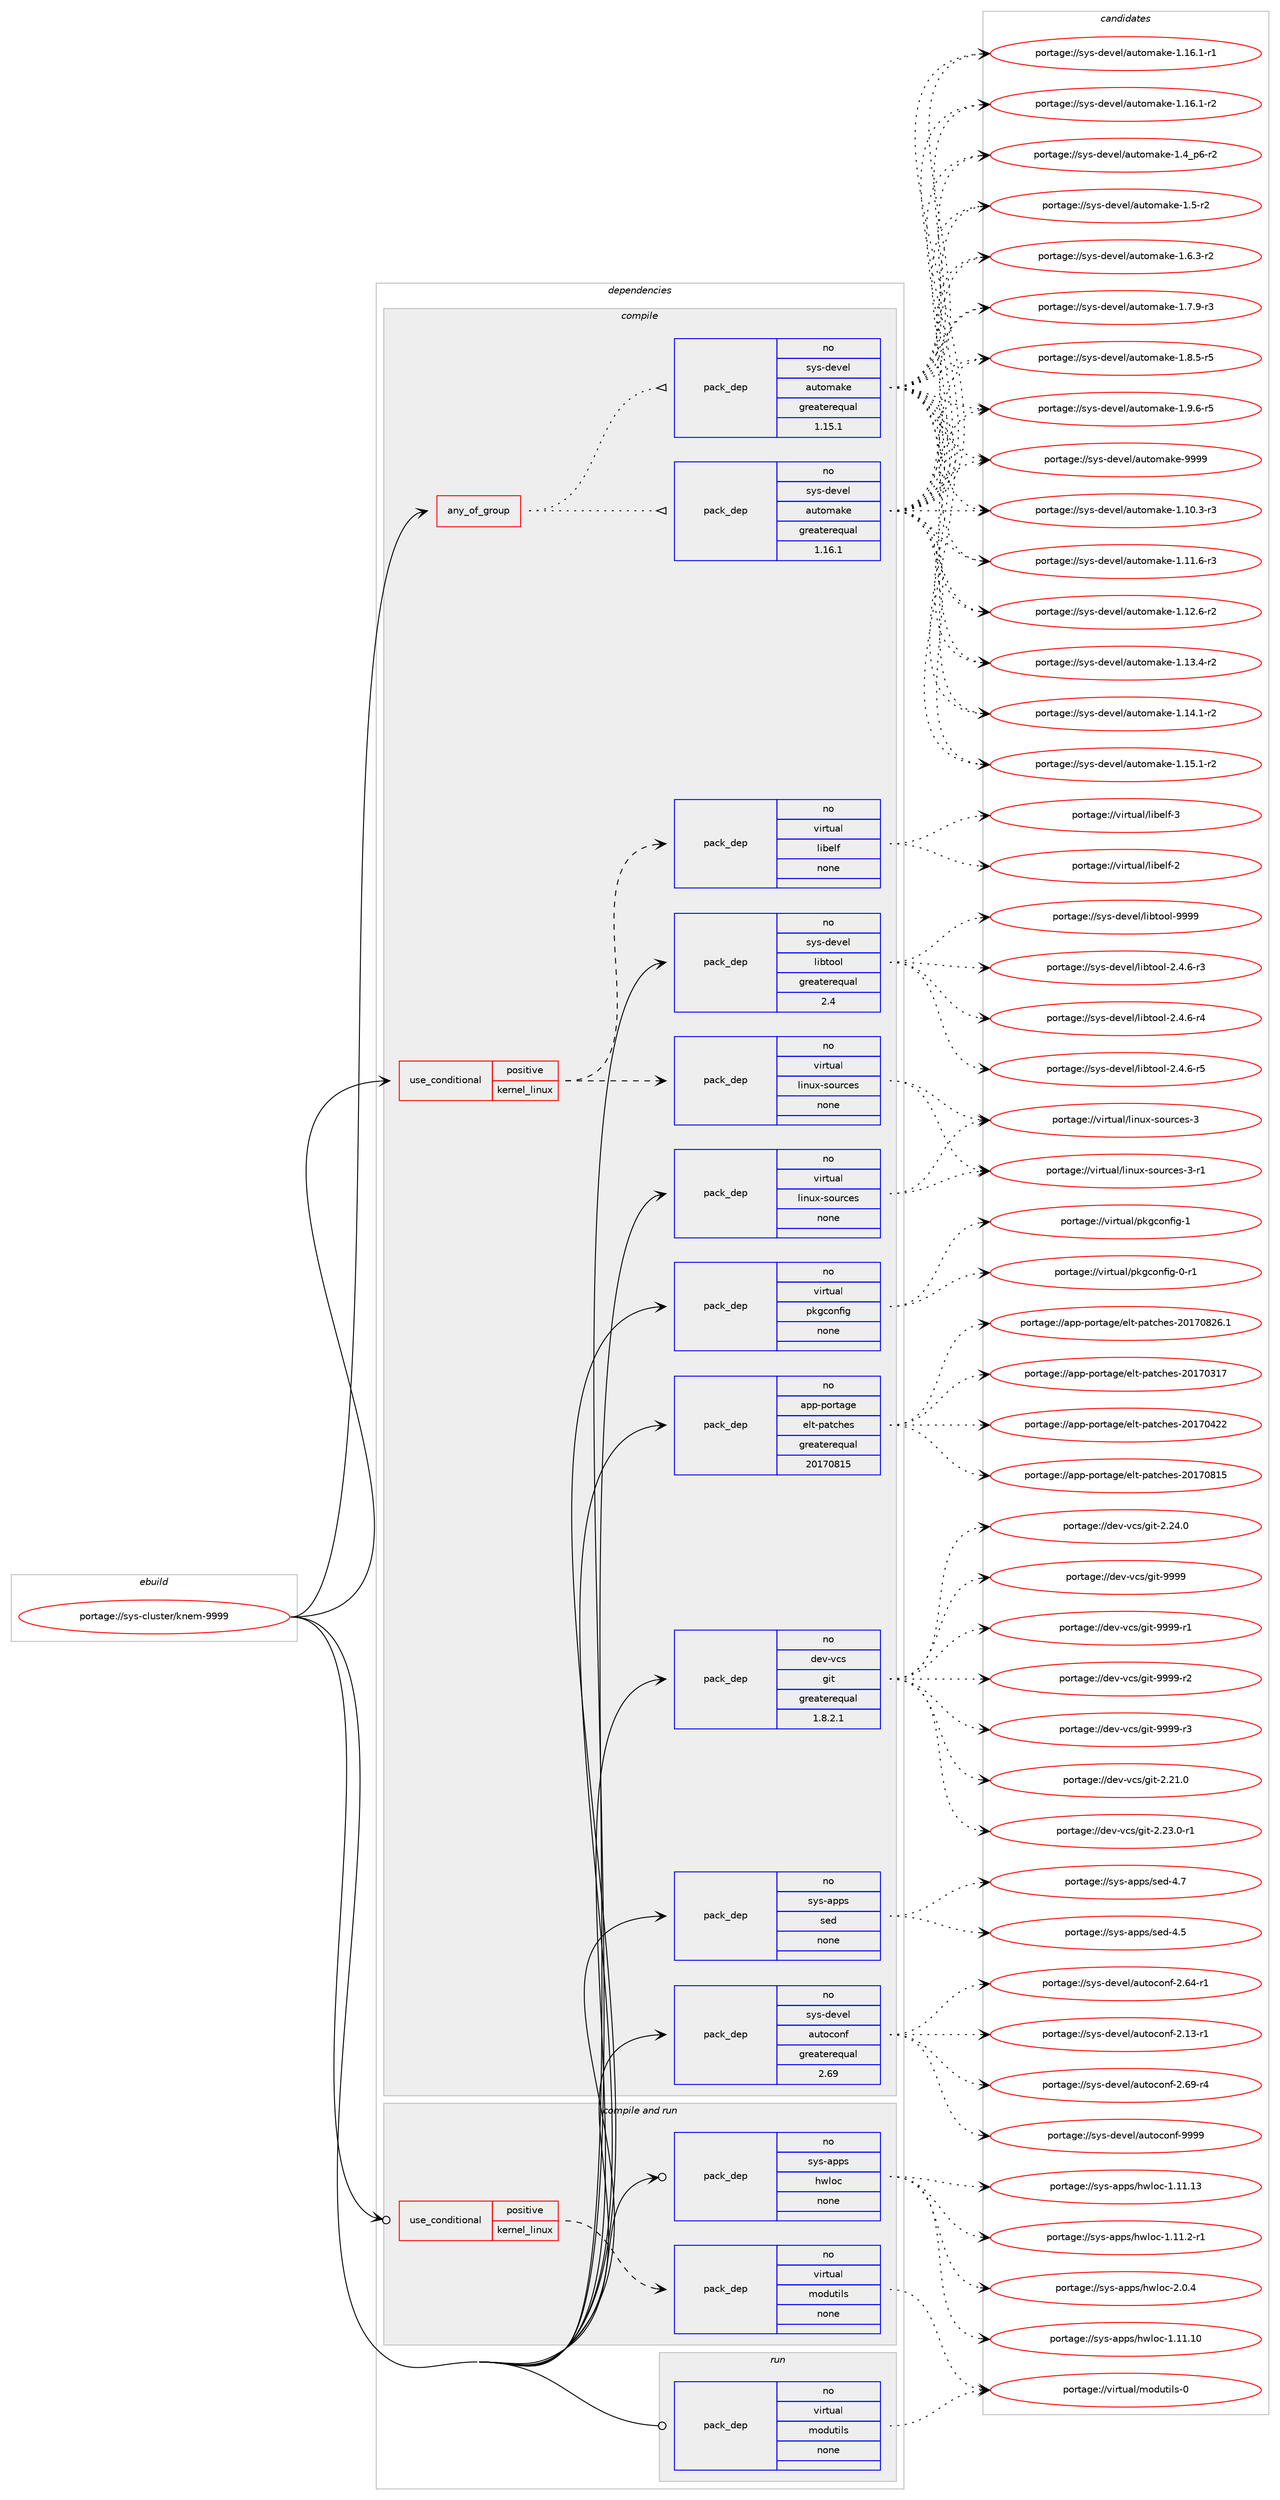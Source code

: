digraph prolog {

# *************
# Graph options
# *************

newrank=true;
concentrate=true;
compound=true;
graph [rankdir=LR,fontname=Helvetica,fontsize=10,ranksep=1.5];#, ranksep=2.5, nodesep=0.2];
edge  [arrowhead=vee];
node  [fontname=Helvetica,fontsize=10];

# **********
# The ebuild
# **********

subgraph cluster_leftcol {
color=gray;
rank=same;
label=<<i>ebuild</i>>;
id [label="portage://sys-cluster/knem-9999", color=red, width=4, href="../sys-cluster/knem-9999.svg"];
}

# ****************
# The dependencies
# ****************

subgraph cluster_midcol {
color=gray;
label=<<i>dependencies</i>>;
subgraph cluster_compile {
fillcolor="#eeeeee";
style=filled;
label=<<i>compile</i>>;
subgraph any6774 {
dependency418035 [label=<<TABLE BORDER="0" CELLBORDER="1" CELLSPACING="0" CELLPADDING="4"><TR><TD CELLPADDING="10">any_of_group</TD></TR></TABLE>>, shape=none, color=red];subgraph pack309561 {
dependency418036 [label=<<TABLE BORDER="0" CELLBORDER="1" CELLSPACING="0" CELLPADDING="4" WIDTH="220"><TR><TD ROWSPAN="6" CELLPADDING="30">pack_dep</TD></TR><TR><TD WIDTH="110">no</TD></TR><TR><TD>sys-devel</TD></TR><TR><TD>automake</TD></TR><TR><TD>greaterequal</TD></TR><TR><TD>1.16.1</TD></TR></TABLE>>, shape=none, color=blue];
}
dependency418035:e -> dependency418036:w [weight=20,style="dotted",arrowhead="oinv"];
subgraph pack309562 {
dependency418037 [label=<<TABLE BORDER="0" CELLBORDER="1" CELLSPACING="0" CELLPADDING="4" WIDTH="220"><TR><TD ROWSPAN="6" CELLPADDING="30">pack_dep</TD></TR><TR><TD WIDTH="110">no</TD></TR><TR><TD>sys-devel</TD></TR><TR><TD>automake</TD></TR><TR><TD>greaterequal</TD></TR><TR><TD>1.15.1</TD></TR></TABLE>>, shape=none, color=blue];
}
dependency418035:e -> dependency418037:w [weight=20,style="dotted",arrowhead="oinv"];
}
id:e -> dependency418035:w [weight=20,style="solid",arrowhead="vee"];
subgraph cond101471 {
dependency418038 [label=<<TABLE BORDER="0" CELLBORDER="1" CELLSPACING="0" CELLPADDING="4"><TR><TD ROWSPAN="3" CELLPADDING="10">use_conditional</TD></TR><TR><TD>positive</TD></TR><TR><TD>kernel_linux</TD></TR></TABLE>>, shape=none, color=red];
subgraph pack309563 {
dependency418039 [label=<<TABLE BORDER="0" CELLBORDER="1" CELLSPACING="0" CELLPADDING="4" WIDTH="220"><TR><TD ROWSPAN="6" CELLPADDING="30">pack_dep</TD></TR><TR><TD WIDTH="110">no</TD></TR><TR><TD>virtual</TD></TR><TR><TD>linux-sources</TD></TR><TR><TD>none</TD></TR><TR><TD></TD></TR></TABLE>>, shape=none, color=blue];
}
dependency418038:e -> dependency418039:w [weight=20,style="dashed",arrowhead="vee"];
subgraph pack309564 {
dependency418040 [label=<<TABLE BORDER="0" CELLBORDER="1" CELLSPACING="0" CELLPADDING="4" WIDTH="220"><TR><TD ROWSPAN="6" CELLPADDING="30">pack_dep</TD></TR><TR><TD WIDTH="110">no</TD></TR><TR><TD>virtual</TD></TR><TR><TD>libelf</TD></TR><TR><TD>none</TD></TR><TR><TD></TD></TR></TABLE>>, shape=none, color=blue];
}
dependency418038:e -> dependency418040:w [weight=20,style="dashed",arrowhead="vee"];
}
id:e -> dependency418038:w [weight=20,style="solid",arrowhead="vee"];
subgraph pack309565 {
dependency418041 [label=<<TABLE BORDER="0" CELLBORDER="1" CELLSPACING="0" CELLPADDING="4" WIDTH="220"><TR><TD ROWSPAN="6" CELLPADDING="30">pack_dep</TD></TR><TR><TD WIDTH="110">no</TD></TR><TR><TD>app-portage</TD></TR><TR><TD>elt-patches</TD></TR><TR><TD>greaterequal</TD></TR><TR><TD>20170815</TD></TR></TABLE>>, shape=none, color=blue];
}
id:e -> dependency418041:w [weight=20,style="solid",arrowhead="vee"];
subgraph pack309566 {
dependency418042 [label=<<TABLE BORDER="0" CELLBORDER="1" CELLSPACING="0" CELLPADDING="4" WIDTH="220"><TR><TD ROWSPAN="6" CELLPADDING="30">pack_dep</TD></TR><TR><TD WIDTH="110">no</TD></TR><TR><TD>dev-vcs</TD></TR><TR><TD>git</TD></TR><TR><TD>greaterequal</TD></TR><TR><TD>1.8.2.1</TD></TR></TABLE>>, shape=none, color=blue];
}
id:e -> dependency418042:w [weight=20,style="solid",arrowhead="vee"];
subgraph pack309567 {
dependency418043 [label=<<TABLE BORDER="0" CELLBORDER="1" CELLSPACING="0" CELLPADDING="4" WIDTH="220"><TR><TD ROWSPAN="6" CELLPADDING="30">pack_dep</TD></TR><TR><TD WIDTH="110">no</TD></TR><TR><TD>sys-apps</TD></TR><TR><TD>sed</TD></TR><TR><TD>none</TD></TR><TR><TD></TD></TR></TABLE>>, shape=none, color=blue];
}
id:e -> dependency418043:w [weight=20,style="solid",arrowhead="vee"];
subgraph pack309568 {
dependency418044 [label=<<TABLE BORDER="0" CELLBORDER="1" CELLSPACING="0" CELLPADDING="4" WIDTH="220"><TR><TD ROWSPAN="6" CELLPADDING="30">pack_dep</TD></TR><TR><TD WIDTH="110">no</TD></TR><TR><TD>sys-devel</TD></TR><TR><TD>autoconf</TD></TR><TR><TD>greaterequal</TD></TR><TR><TD>2.69</TD></TR></TABLE>>, shape=none, color=blue];
}
id:e -> dependency418044:w [weight=20,style="solid",arrowhead="vee"];
subgraph pack309569 {
dependency418045 [label=<<TABLE BORDER="0" CELLBORDER="1" CELLSPACING="0" CELLPADDING="4" WIDTH="220"><TR><TD ROWSPAN="6" CELLPADDING="30">pack_dep</TD></TR><TR><TD WIDTH="110">no</TD></TR><TR><TD>sys-devel</TD></TR><TR><TD>libtool</TD></TR><TR><TD>greaterequal</TD></TR><TR><TD>2.4</TD></TR></TABLE>>, shape=none, color=blue];
}
id:e -> dependency418045:w [weight=20,style="solid",arrowhead="vee"];
subgraph pack309570 {
dependency418046 [label=<<TABLE BORDER="0" CELLBORDER="1" CELLSPACING="0" CELLPADDING="4" WIDTH="220"><TR><TD ROWSPAN="6" CELLPADDING="30">pack_dep</TD></TR><TR><TD WIDTH="110">no</TD></TR><TR><TD>virtual</TD></TR><TR><TD>linux-sources</TD></TR><TR><TD>none</TD></TR><TR><TD></TD></TR></TABLE>>, shape=none, color=blue];
}
id:e -> dependency418046:w [weight=20,style="solid",arrowhead="vee"];
subgraph pack309571 {
dependency418047 [label=<<TABLE BORDER="0" CELLBORDER="1" CELLSPACING="0" CELLPADDING="4" WIDTH="220"><TR><TD ROWSPAN="6" CELLPADDING="30">pack_dep</TD></TR><TR><TD WIDTH="110">no</TD></TR><TR><TD>virtual</TD></TR><TR><TD>pkgconfig</TD></TR><TR><TD>none</TD></TR><TR><TD></TD></TR></TABLE>>, shape=none, color=blue];
}
id:e -> dependency418047:w [weight=20,style="solid",arrowhead="vee"];
}
subgraph cluster_compileandrun {
fillcolor="#eeeeee";
style=filled;
label=<<i>compile and run</i>>;
subgraph cond101472 {
dependency418048 [label=<<TABLE BORDER="0" CELLBORDER="1" CELLSPACING="0" CELLPADDING="4"><TR><TD ROWSPAN="3" CELLPADDING="10">use_conditional</TD></TR><TR><TD>positive</TD></TR><TR><TD>kernel_linux</TD></TR></TABLE>>, shape=none, color=red];
subgraph pack309572 {
dependency418049 [label=<<TABLE BORDER="0" CELLBORDER="1" CELLSPACING="0" CELLPADDING="4" WIDTH="220"><TR><TD ROWSPAN="6" CELLPADDING="30">pack_dep</TD></TR><TR><TD WIDTH="110">no</TD></TR><TR><TD>virtual</TD></TR><TR><TD>modutils</TD></TR><TR><TD>none</TD></TR><TR><TD></TD></TR></TABLE>>, shape=none, color=blue];
}
dependency418048:e -> dependency418049:w [weight=20,style="dashed",arrowhead="vee"];
}
id:e -> dependency418048:w [weight=20,style="solid",arrowhead="odotvee"];
subgraph pack309573 {
dependency418050 [label=<<TABLE BORDER="0" CELLBORDER="1" CELLSPACING="0" CELLPADDING="4" WIDTH="220"><TR><TD ROWSPAN="6" CELLPADDING="30">pack_dep</TD></TR><TR><TD WIDTH="110">no</TD></TR><TR><TD>sys-apps</TD></TR><TR><TD>hwloc</TD></TR><TR><TD>none</TD></TR><TR><TD></TD></TR></TABLE>>, shape=none, color=blue];
}
id:e -> dependency418050:w [weight=20,style="solid",arrowhead="odotvee"];
}
subgraph cluster_run {
fillcolor="#eeeeee";
style=filled;
label=<<i>run</i>>;
subgraph pack309574 {
dependency418051 [label=<<TABLE BORDER="0" CELLBORDER="1" CELLSPACING="0" CELLPADDING="4" WIDTH="220"><TR><TD ROWSPAN="6" CELLPADDING="30">pack_dep</TD></TR><TR><TD WIDTH="110">no</TD></TR><TR><TD>virtual</TD></TR><TR><TD>modutils</TD></TR><TR><TD>none</TD></TR><TR><TD></TD></TR></TABLE>>, shape=none, color=blue];
}
id:e -> dependency418051:w [weight=20,style="solid",arrowhead="odot"];
}
}

# **************
# The candidates
# **************

subgraph cluster_choices {
rank=same;
color=gray;
label=<<i>candidates</i>>;

subgraph choice309561 {
color=black;
nodesep=1;
choiceportage11512111545100101118101108479711711611110997107101454946494846514511451 [label="portage://sys-devel/automake-1.10.3-r3", color=red, width=4,href="../sys-devel/automake-1.10.3-r3.svg"];
choiceportage11512111545100101118101108479711711611110997107101454946494946544511451 [label="portage://sys-devel/automake-1.11.6-r3", color=red, width=4,href="../sys-devel/automake-1.11.6-r3.svg"];
choiceportage11512111545100101118101108479711711611110997107101454946495046544511450 [label="portage://sys-devel/automake-1.12.6-r2", color=red, width=4,href="../sys-devel/automake-1.12.6-r2.svg"];
choiceportage11512111545100101118101108479711711611110997107101454946495146524511450 [label="portage://sys-devel/automake-1.13.4-r2", color=red, width=4,href="../sys-devel/automake-1.13.4-r2.svg"];
choiceportage11512111545100101118101108479711711611110997107101454946495246494511450 [label="portage://sys-devel/automake-1.14.1-r2", color=red, width=4,href="../sys-devel/automake-1.14.1-r2.svg"];
choiceportage11512111545100101118101108479711711611110997107101454946495346494511450 [label="portage://sys-devel/automake-1.15.1-r2", color=red, width=4,href="../sys-devel/automake-1.15.1-r2.svg"];
choiceportage11512111545100101118101108479711711611110997107101454946495446494511449 [label="portage://sys-devel/automake-1.16.1-r1", color=red, width=4,href="../sys-devel/automake-1.16.1-r1.svg"];
choiceportage11512111545100101118101108479711711611110997107101454946495446494511450 [label="portage://sys-devel/automake-1.16.1-r2", color=red, width=4,href="../sys-devel/automake-1.16.1-r2.svg"];
choiceportage115121115451001011181011084797117116111109971071014549465295112544511450 [label="portage://sys-devel/automake-1.4_p6-r2", color=red, width=4,href="../sys-devel/automake-1.4_p6-r2.svg"];
choiceportage11512111545100101118101108479711711611110997107101454946534511450 [label="portage://sys-devel/automake-1.5-r2", color=red, width=4,href="../sys-devel/automake-1.5-r2.svg"];
choiceportage115121115451001011181011084797117116111109971071014549465446514511450 [label="portage://sys-devel/automake-1.6.3-r2", color=red, width=4,href="../sys-devel/automake-1.6.3-r2.svg"];
choiceportage115121115451001011181011084797117116111109971071014549465546574511451 [label="portage://sys-devel/automake-1.7.9-r3", color=red, width=4,href="../sys-devel/automake-1.7.9-r3.svg"];
choiceportage115121115451001011181011084797117116111109971071014549465646534511453 [label="portage://sys-devel/automake-1.8.5-r5", color=red, width=4,href="../sys-devel/automake-1.8.5-r5.svg"];
choiceportage115121115451001011181011084797117116111109971071014549465746544511453 [label="portage://sys-devel/automake-1.9.6-r5", color=red, width=4,href="../sys-devel/automake-1.9.6-r5.svg"];
choiceportage115121115451001011181011084797117116111109971071014557575757 [label="portage://sys-devel/automake-9999", color=red, width=4,href="../sys-devel/automake-9999.svg"];
dependency418036:e -> choiceportage11512111545100101118101108479711711611110997107101454946494846514511451:w [style=dotted,weight="100"];
dependency418036:e -> choiceportage11512111545100101118101108479711711611110997107101454946494946544511451:w [style=dotted,weight="100"];
dependency418036:e -> choiceportage11512111545100101118101108479711711611110997107101454946495046544511450:w [style=dotted,weight="100"];
dependency418036:e -> choiceportage11512111545100101118101108479711711611110997107101454946495146524511450:w [style=dotted,weight="100"];
dependency418036:e -> choiceportage11512111545100101118101108479711711611110997107101454946495246494511450:w [style=dotted,weight="100"];
dependency418036:e -> choiceportage11512111545100101118101108479711711611110997107101454946495346494511450:w [style=dotted,weight="100"];
dependency418036:e -> choiceportage11512111545100101118101108479711711611110997107101454946495446494511449:w [style=dotted,weight="100"];
dependency418036:e -> choiceportage11512111545100101118101108479711711611110997107101454946495446494511450:w [style=dotted,weight="100"];
dependency418036:e -> choiceportage115121115451001011181011084797117116111109971071014549465295112544511450:w [style=dotted,weight="100"];
dependency418036:e -> choiceportage11512111545100101118101108479711711611110997107101454946534511450:w [style=dotted,weight="100"];
dependency418036:e -> choiceportage115121115451001011181011084797117116111109971071014549465446514511450:w [style=dotted,weight="100"];
dependency418036:e -> choiceportage115121115451001011181011084797117116111109971071014549465546574511451:w [style=dotted,weight="100"];
dependency418036:e -> choiceportage115121115451001011181011084797117116111109971071014549465646534511453:w [style=dotted,weight="100"];
dependency418036:e -> choiceportage115121115451001011181011084797117116111109971071014549465746544511453:w [style=dotted,weight="100"];
dependency418036:e -> choiceportage115121115451001011181011084797117116111109971071014557575757:w [style=dotted,weight="100"];
}
subgraph choice309562 {
color=black;
nodesep=1;
choiceportage11512111545100101118101108479711711611110997107101454946494846514511451 [label="portage://sys-devel/automake-1.10.3-r3", color=red, width=4,href="../sys-devel/automake-1.10.3-r3.svg"];
choiceportage11512111545100101118101108479711711611110997107101454946494946544511451 [label="portage://sys-devel/automake-1.11.6-r3", color=red, width=4,href="../sys-devel/automake-1.11.6-r3.svg"];
choiceportage11512111545100101118101108479711711611110997107101454946495046544511450 [label="portage://sys-devel/automake-1.12.6-r2", color=red, width=4,href="../sys-devel/automake-1.12.6-r2.svg"];
choiceportage11512111545100101118101108479711711611110997107101454946495146524511450 [label="portage://sys-devel/automake-1.13.4-r2", color=red, width=4,href="../sys-devel/automake-1.13.4-r2.svg"];
choiceportage11512111545100101118101108479711711611110997107101454946495246494511450 [label="portage://sys-devel/automake-1.14.1-r2", color=red, width=4,href="../sys-devel/automake-1.14.1-r2.svg"];
choiceportage11512111545100101118101108479711711611110997107101454946495346494511450 [label="portage://sys-devel/automake-1.15.1-r2", color=red, width=4,href="../sys-devel/automake-1.15.1-r2.svg"];
choiceportage11512111545100101118101108479711711611110997107101454946495446494511449 [label="portage://sys-devel/automake-1.16.1-r1", color=red, width=4,href="../sys-devel/automake-1.16.1-r1.svg"];
choiceportage11512111545100101118101108479711711611110997107101454946495446494511450 [label="portage://sys-devel/automake-1.16.1-r2", color=red, width=4,href="../sys-devel/automake-1.16.1-r2.svg"];
choiceportage115121115451001011181011084797117116111109971071014549465295112544511450 [label="portage://sys-devel/automake-1.4_p6-r2", color=red, width=4,href="../sys-devel/automake-1.4_p6-r2.svg"];
choiceportage11512111545100101118101108479711711611110997107101454946534511450 [label="portage://sys-devel/automake-1.5-r2", color=red, width=4,href="../sys-devel/automake-1.5-r2.svg"];
choiceportage115121115451001011181011084797117116111109971071014549465446514511450 [label="portage://sys-devel/automake-1.6.3-r2", color=red, width=4,href="../sys-devel/automake-1.6.3-r2.svg"];
choiceportage115121115451001011181011084797117116111109971071014549465546574511451 [label="portage://sys-devel/automake-1.7.9-r3", color=red, width=4,href="../sys-devel/automake-1.7.9-r3.svg"];
choiceportage115121115451001011181011084797117116111109971071014549465646534511453 [label="portage://sys-devel/automake-1.8.5-r5", color=red, width=4,href="../sys-devel/automake-1.8.5-r5.svg"];
choiceportage115121115451001011181011084797117116111109971071014549465746544511453 [label="portage://sys-devel/automake-1.9.6-r5", color=red, width=4,href="../sys-devel/automake-1.9.6-r5.svg"];
choiceportage115121115451001011181011084797117116111109971071014557575757 [label="portage://sys-devel/automake-9999", color=red, width=4,href="../sys-devel/automake-9999.svg"];
dependency418037:e -> choiceportage11512111545100101118101108479711711611110997107101454946494846514511451:w [style=dotted,weight="100"];
dependency418037:e -> choiceportage11512111545100101118101108479711711611110997107101454946494946544511451:w [style=dotted,weight="100"];
dependency418037:e -> choiceportage11512111545100101118101108479711711611110997107101454946495046544511450:w [style=dotted,weight="100"];
dependency418037:e -> choiceportage11512111545100101118101108479711711611110997107101454946495146524511450:w [style=dotted,weight="100"];
dependency418037:e -> choiceportage11512111545100101118101108479711711611110997107101454946495246494511450:w [style=dotted,weight="100"];
dependency418037:e -> choiceportage11512111545100101118101108479711711611110997107101454946495346494511450:w [style=dotted,weight="100"];
dependency418037:e -> choiceportage11512111545100101118101108479711711611110997107101454946495446494511449:w [style=dotted,weight="100"];
dependency418037:e -> choiceportage11512111545100101118101108479711711611110997107101454946495446494511450:w [style=dotted,weight="100"];
dependency418037:e -> choiceportage115121115451001011181011084797117116111109971071014549465295112544511450:w [style=dotted,weight="100"];
dependency418037:e -> choiceportage11512111545100101118101108479711711611110997107101454946534511450:w [style=dotted,weight="100"];
dependency418037:e -> choiceportage115121115451001011181011084797117116111109971071014549465446514511450:w [style=dotted,weight="100"];
dependency418037:e -> choiceportage115121115451001011181011084797117116111109971071014549465546574511451:w [style=dotted,weight="100"];
dependency418037:e -> choiceportage115121115451001011181011084797117116111109971071014549465646534511453:w [style=dotted,weight="100"];
dependency418037:e -> choiceportage115121115451001011181011084797117116111109971071014549465746544511453:w [style=dotted,weight="100"];
dependency418037:e -> choiceportage115121115451001011181011084797117116111109971071014557575757:w [style=dotted,weight="100"];
}
subgraph choice309563 {
color=black;
nodesep=1;
choiceportage118105114116117971084710810511011712045115111117114991011154551 [label="portage://virtual/linux-sources-3", color=red, width=4,href="../virtual/linux-sources-3.svg"];
choiceportage1181051141161179710847108105110117120451151111171149910111545514511449 [label="portage://virtual/linux-sources-3-r1", color=red, width=4,href="../virtual/linux-sources-3-r1.svg"];
dependency418039:e -> choiceportage118105114116117971084710810511011712045115111117114991011154551:w [style=dotted,weight="100"];
dependency418039:e -> choiceportage1181051141161179710847108105110117120451151111171149910111545514511449:w [style=dotted,weight="100"];
}
subgraph choice309564 {
color=black;
nodesep=1;
choiceportage1181051141161179710847108105981011081024550 [label="portage://virtual/libelf-2", color=red, width=4,href="../virtual/libelf-2.svg"];
choiceportage1181051141161179710847108105981011081024551 [label="portage://virtual/libelf-3", color=red, width=4,href="../virtual/libelf-3.svg"];
dependency418040:e -> choiceportage1181051141161179710847108105981011081024550:w [style=dotted,weight="100"];
dependency418040:e -> choiceportage1181051141161179710847108105981011081024551:w [style=dotted,weight="100"];
}
subgraph choice309565 {
color=black;
nodesep=1;
choiceportage97112112451121111141169710310147101108116451129711699104101115455048495548514955 [label="portage://app-portage/elt-patches-20170317", color=red, width=4,href="../app-portage/elt-patches-20170317.svg"];
choiceportage97112112451121111141169710310147101108116451129711699104101115455048495548525050 [label="portage://app-portage/elt-patches-20170422", color=red, width=4,href="../app-portage/elt-patches-20170422.svg"];
choiceportage97112112451121111141169710310147101108116451129711699104101115455048495548564953 [label="portage://app-portage/elt-patches-20170815", color=red, width=4,href="../app-portage/elt-patches-20170815.svg"];
choiceportage971121124511211111411697103101471011081164511297116991041011154550484955485650544649 [label="portage://app-portage/elt-patches-20170826.1", color=red, width=4,href="../app-portage/elt-patches-20170826.1.svg"];
dependency418041:e -> choiceportage97112112451121111141169710310147101108116451129711699104101115455048495548514955:w [style=dotted,weight="100"];
dependency418041:e -> choiceportage97112112451121111141169710310147101108116451129711699104101115455048495548525050:w [style=dotted,weight="100"];
dependency418041:e -> choiceportage97112112451121111141169710310147101108116451129711699104101115455048495548564953:w [style=dotted,weight="100"];
dependency418041:e -> choiceportage971121124511211111411697103101471011081164511297116991041011154550484955485650544649:w [style=dotted,weight="100"];
}
subgraph choice309566 {
color=black;
nodesep=1;
choiceportage10010111845118991154710310511645504650494648 [label="portage://dev-vcs/git-2.21.0", color=red, width=4,href="../dev-vcs/git-2.21.0.svg"];
choiceportage100101118451189911547103105116455046505146484511449 [label="portage://dev-vcs/git-2.23.0-r1", color=red, width=4,href="../dev-vcs/git-2.23.0-r1.svg"];
choiceportage10010111845118991154710310511645504650524648 [label="portage://dev-vcs/git-2.24.0", color=red, width=4,href="../dev-vcs/git-2.24.0.svg"];
choiceportage1001011184511899115471031051164557575757 [label="portage://dev-vcs/git-9999", color=red, width=4,href="../dev-vcs/git-9999.svg"];
choiceportage10010111845118991154710310511645575757574511449 [label="portage://dev-vcs/git-9999-r1", color=red, width=4,href="../dev-vcs/git-9999-r1.svg"];
choiceportage10010111845118991154710310511645575757574511450 [label="portage://dev-vcs/git-9999-r2", color=red, width=4,href="../dev-vcs/git-9999-r2.svg"];
choiceportage10010111845118991154710310511645575757574511451 [label="portage://dev-vcs/git-9999-r3", color=red, width=4,href="../dev-vcs/git-9999-r3.svg"];
dependency418042:e -> choiceportage10010111845118991154710310511645504650494648:w [style=dotted,weight="100"];
dependency418042:e -> choiceportage100101118451189911547103105116455046505146484511449:w [style=dotted,weight="100"];
dependency418042:e -> choiceportage10010111845118991154710310511645504650524648:w [style=dotted,weight="100"];
dependency418042:e -> choiceportage1001011184511899115471031051164557575757:w [style=dotted,weight="100"];
dependency418042:e -> choiceportage10010111845118991154710310511645575757574511449:w [style=dotted,weight="100"];
dependency418042:e -> choiceportage10010111845118991154710310511645575757574511450:w [style=dotted,weight="100"];
dependency418042:e -> choiceportage10010111845118991154710310511645575757574511451:w [style=dotted,weight="100"];
}
subgraph choice309567 {
color=black;
nodesep=1;
choiceportage11512111545971121121154711510110045524653 [label="portage://sys-apps/sed-4.5", color=red, width=4,href="../sys-apps/sed-4.5.svg"];
choiceportage11512111545971121121154711510110045524655 [label="portage://sys-apps/sed-4.7", color=red, width=4,href="../sys-apps/sed-4.7.svg"];
dependency418043:e -> choiceportage11512111545971121121154711510110045524653:w [style=dotted,weight="100"];
dependency418043:e -> choiceportage11512111545971121121154711510110045524655:w [style=dotted,weight="100"];
}
subgraph choice309568 {
color=black;
nodesep=1;
choiceportage1151211154510010111810110847971171161119911111010245504649514511449 [label="portage://sys-devel/autoconf-2.13-r1", color=red, width=4,href="../sys-devel/autoconf-2.13-r1.svg"];
choiceportage1151211154510010111810110847971171161119911111010245504654524511449 [label="portage://sys-devel/autoconf-2.64-r1", color=red, width=4,href="../sys-devel/autoconf-2.64-r1.svg"];
choiceportage1151211154510010111810110847971171161119911111010245504654574511452 [label="portage://sys-devel/autoconf-2.69-r4", color=red, width=4,href="../sys-devel/autoconf-2.69-r4.svg"];
choiceportage115121115451001011181011084797117116111991111101024557575757 [label="portage://sys-devel/autoconf-9999", color=red, width=4,href="../sys-devel/autoconf-9999.svg"];
dependency418044:e -> choiceportage1151211154510010111810110847971171161119911111010245504649514511449:w [style=dotted,weight="100"];
dependency418044:e -> choiceportage1151211154510010111810110847971171161119911111010245504654524511449:w [style=dotted,weight="100"];
dependency418044:e -> choiceportage1151211154510010111810110847971171161119911111010245504654574511452:w [style=dotted,weight="100"];
dependency418044:e -> choiceportage115121115451001011181011084797117116111991111101024557575757:w [style=dotted,weight="100"];
}
subgraph choice309569 {
color=black;
nodesep=1;
choiceportage1151211154510010111810110847108105981161111111084550465246544511451 [label="portage://sys-devel/libtool-2.4.6-r3", color=red, width=4,href="../sys-devel/libtool-2.4.6-r3.svg"];
choiceportage1151211154510010111810110847108105981161111111084550465246544511452 [label="portage://sys-devel/libtool-2.4.6-r4", color=red, width=4,href="../sys-devel/libtool-2.4.6-r4.svg"];
choiceportage1151211154510010111810110847108105981161111111084550465246544511453 [label="portage://sys-devel/libtool-2.4.6-r5", color=red, width=4,href="../sys-devel/libtool-2.4.6-r5.svg"];
choiceportage1151211154510010111810110847108105981161111111084557575757 [label="portage://sys-devel/libtool-9999", color=red, width=4,href="../sys-devel/libtool-9999.svg"];
dependency418045:e -> choiceportage1151211154510010111810110847108105981161111111084550465246544511451:w [style=dotted,weight="100"];
dependency418045:e -> choiceportage1151211154510010111810110847108105981161111111084550465246544511452:w [style=dotted,weight="100"];
dependency418045:e -> choiceportage1151211154510010111810110847108105981161111111084550465246544511453:w [style=dotted,weight="100"];
dependency418045:e -> choiceportage1151211154510010111810110847108105981161111111084557575757:w [style=dotted,weight="100"];
}
subgraph choice309570 {
color=black;
nodesep=1;
choiceportage118105114116117971084710810511011712045115111117114991011154551 [label="portage://virtual/linux-sources-3", color=red, width=4,href="../virtual/linux-sources-3.svg"];
choiceportage1181051141161179710847108105110117120451151111171149910111545514511449 [label="portage://virtual/linux-sources-3-r1", color=red, width=4,href="../virtual/linux-sources-3-r1.svg"];
dependency418046:e -> choiceportage118105114116117971084710810511011712045115111117114991011154551:w [style=dotted,weight="100"];
dependency418046:e -> choiceportage1181051141161179710847108105110117120451151111171149910111545514511449:w [style=dotted,weight="100"];
}
subgraph choice309571 {
color=black;
nodesep=1;
choiceportage11810511411611797108471121071039911111010210510345484511449 [label="portage://virtual/pkgconfig-0-r1", color=red, width=4,href="../virtual/pkgconfig-0-r1.svg"];
choiceportage1181051141161179710847112107103991111101021051034549 [label="portage://virtual/pkgconfig-1", color=red, width=4,href="../virtual/pkgconfig-1.svg"];
dependency418047:e -> choiceportage11810511411611797108471121071039911111010210510345484511449:w [style=dotted,weight="100"];
dependency418047:e -> choiceportage1181051141161179710847112107103991111101021051034549:w [style=dotted,weight="100"];
}
subgraph choice309572 {
color=black;
nodesep=1;
choiceportage11810511411611797108471091111001171161051081154548 [label="portage://virtual/modutils-0", color=red, width=4,href="../virtual/modutils-0.svg"];
dependency418049:e -> choiceportage11810511411611797108471091111001171161051081154548:w [style=dotted,weight="100"];
}
subgraph choice309573 {
color=black;
nodesep=1;
choiceportage115121115459711211211547104119108111994549464949464948 [label="portage://sys-apps/hwloc-1.11.10", color=red, width=4,href="../sys-apps/hwloc-1.11.10.svg"];
choiceportage115121115459711211211547104119108111994549464949464951 [label="portage://sys-apps/hwloc-1.11.13", color=red, width=4,href="../sys-apps/hwloc-1.11.13.svg"];
choiceportage11512111545971121121154710411910811199454946494946504511449 [label="portage://sys-apps/hwloc-1.11.2-r1", color=red, width=4,href="../sys-apps/hwloc-1.11.2-r1.svg"];
choiceportage11512111545971121121154710411910811199455046484652 [label="portage://sys-apps/hwloc-2.0.4", color=red, width=4,href="../sys-apps/hwloc-2.0.4.svg"];
dependency418050:e -> choiceportage115121115459711211211547104119108111994549464949464948:w [style=dotted,weight="100"];
dependency418050:e -> choiceportage115121115459711211211547104119108111994549464949464951:w [style=dotted,weight="100"];
dependency418050:e -> choiceportage11512111545971121121154710411910811199454946494946504511449:w [style=dotted,weight="100"];
dependency418050:e -> choiceportage11512111545971121121154710411910811199455046484652:w [style=dotted,weight="100"];
}
subgraph choice309574 {
color=black;
nodesep=1;
choiceportage11810511411611797108471091111001171161051081154548 [label="portage://virtual/modutils-0", color=red, width=4,href="../virtual/modutils-0.svg"];
dependency418051:e -> choiceportage11810511411611797108471091111001171161051081154548:w [style=dotted,weight="100"];
}
}

}
